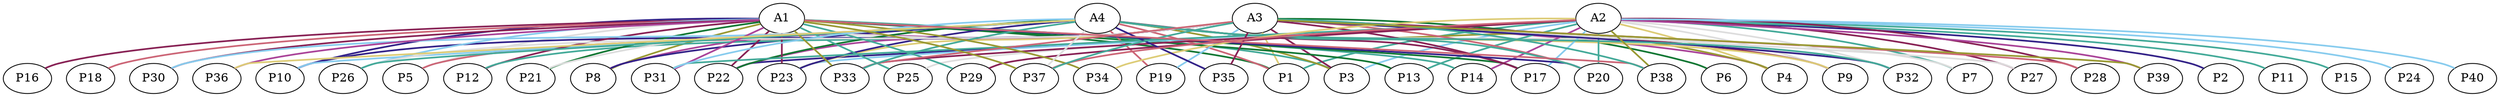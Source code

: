 graph {
	graph [rankdir=BT]
	A1
	A2
	A3
	A4
	P1
	P1 -- A4 [color="#CC6677" style=bold]
	P1 -- A3 [color="#DDCC77" style=bold]
	P1 -- A1 [color="#117733" style=bold]
	P1 -- A2 [color="#44AA99" style=bold]
	P2
	P2 -- A2 [color="#332288" style=bold]
	P3
	P3 -- A4 [color="#999933" style=bold]
	P3 -- A2 [color="#88CCEE" style=bold]
	P3 -- A3 [color="#882255" style=bold]
	P3 -- A1 [color="#44AA99" style=bold]
	P4
	P4 -- A3 [color="#AA4499" style=bold]
	P4 -- A2 [color="#DDCC77" style=bold]
	P4 -- A4 [color="#999933" style=bold]
	P5
	P5 -- A1 [color="#DDDDDD" style=bold]
	P5 -- A3 [color="#CC6677" style=bold]
	P6
	P6 -- A3 [color="#117733" style=bold]
	P7
	P7 -- A4 [color="#DDDDDD" style=bold]
	P7 -- A2 [color="#44AA99" style=bold]
	P8
	P8 -- A1 [color="#999933" style=bold]
	P8 -- A4 [color="#332288" style=bold]
	P8 -- A3 [color="#AA4499" style=bold]
	P9
	P9 -- A3 [color="#882255" style=bold]
	P9 -- A4 [color="#DDCC77" style=bold]
	P9 -- A2 [color="#DDDDDD" style=bold]
	P10
	P10 -- A1 [color="#332288" style=bold]
	P10 -- A3 [color="#332288" style=bold]
	P10 -- A4 [color="#88CCEE" style=bold]
	P11
	P11 -- A2 [color="#44AA99" style=bold]
	P12
	P12 -- A1 [color="#882255" style=bold]
	P12 -- A3 [color="#44AA99" style=bold]
	P13
	P13 -- A2 [color="#44AA99" style=bold]
	P13 -- A1 [color="#117733" style=bold]
	P14
	P14 -- A2 [color="#AA4499" style=bold]
	P14 -- A1 [color="#44AA99" style=bold]
	P15
	P15 -- A2 [color="#44AA99" style=bold]
	P16
	P16 -- A1 [color="#882255" style=bold]
	P17
	P17 -- A2 [color="#88CCEE" style=bold]
	P17 -- A4 [color="#882255" style=bold]
	P17 -- A1 [color="#117733" style=bold]
	P17 -- A3 [color="#882255" style=bold]
	P18
	P18 -- A1 [color="#CC6677" style=bold]
	P19
	P19 -- A4 [color="#CC6677" style=bold]
	P19 -- A3 [color="#88CCEE" style=bold]
	P20
	P20 -- A4 [color="#44AA99" style=bold]
	P20 -- A2 [color="#44AA99" style=bold]
	P20 -- A3 [color="#CC6677" style=bold]
	P20 -- A1 [color="#332288" style=bold]
	P21
	P21 -- A3 [color="#DDDDDD" style=bold]
	P21 -- A1 [color="#117733" style=bold]
	P22
	P22 -- A3 [color="#AA4499" style=bold]
	P22 -- A4 [color="#117733" style=bold]
	P22 -- A2 [color="#332288" style=bold]
	P22 -- A1 [color="#882255" style=bold]
	P23
	P23 -- A3 [color="#DDCC77" style=bold]
	P23 -- A4 [color="#332288" style=bold]
	P23 -- A2 [color="#88CCEE" style=bold]
	P23 -- A1 [color="#882255" style=bold]
	P24
	P24 -- A2 [color="#88CCEE" style=bold]
	P25
	P25 -- A1 [color="#44AA99" style=bold]
	P25 -- A2 [color="#DDDDDD" style=bold]
	P26
	P26 -- A3 [color="#DDDDDD" style=bold]
	P26 -- A4 [color="#44AA99" style=bold]
	P26 -- A1 [color="#88CCEE" style=bold]
	P27
	P27 -- A2 [color="#882255" style=bold]
	P27 -- A3 [color="#DDDDDD" style=bold]
	P28
	P28 -- A3 [color="#CC6677" style=bold]
	P28 -- A2 [color="#882255" style=bold]
	P29
	P29 -- A2 [color="#882255" style=bold]
	P29 -- A1 [color="#44AA99" style=bold]
	P30
	P30 -- A1 [color="#882255" style=bold]
	P30 -- A4 [color="#88CCEE" style=bold]
	P31
	P31 -- A4 [color="#88CCEE" style=bold]
	P31 -- A1 [color="#AA4499" style=bold]
	P31 -- A2 [color="#44AA99" style=bold]
	P32
	P32 -- A4 [color="#44AA99" style=bold]
	P32 -- A2 [color="#DDDDDD" style=bold]
	P32 -- A3 [color="#332288" style=bold]
	P33
	P33 -- A4 [color="#44AA99" style=bold]
	P33 -- A3 [color="#CC6677" style=bold]
	P33 -- A1 [color="#999933" style=bold]
	P33 -- A2 [color="#882255" style=bold]
	P34
	P34 -- A1 [color="#999933" style=bold]
	P34 -- A2 [color="#DDCC77" style=bold]
	P35
	P35 -- A3 [color="#882255" style=bold]
	P35 -- A4 [color="#332288" style=bold]
	P36
	P36 -- A4 [color="#DDCC77" style=bold]
	P36 -- A1 [color="#AA4499" style=bold]
	P37
	P37 -- A2 [color="#CC6677" style=bold]
	P37 -- A3 [color="#44AA99" style=bold]
	P37 -- A1 [color="#999933" style=bold]
	P37 -- A4 [color="#DDDDDD" style=bold]
	P38
	P38 -- A2 [color="#999933" style=bold]
	P38 -- A3 [color="#44AA99" style=bold]
	P38 -- A1 [color="#CC6677" style=bold]
	P39
	P39 -- A2 [color="#AA4499" style=bold]
	P39 -- A3 [color="#999933" style=bold]
	P40
	P40 -- A2 [color="#88CCEE" style=bold]
}
